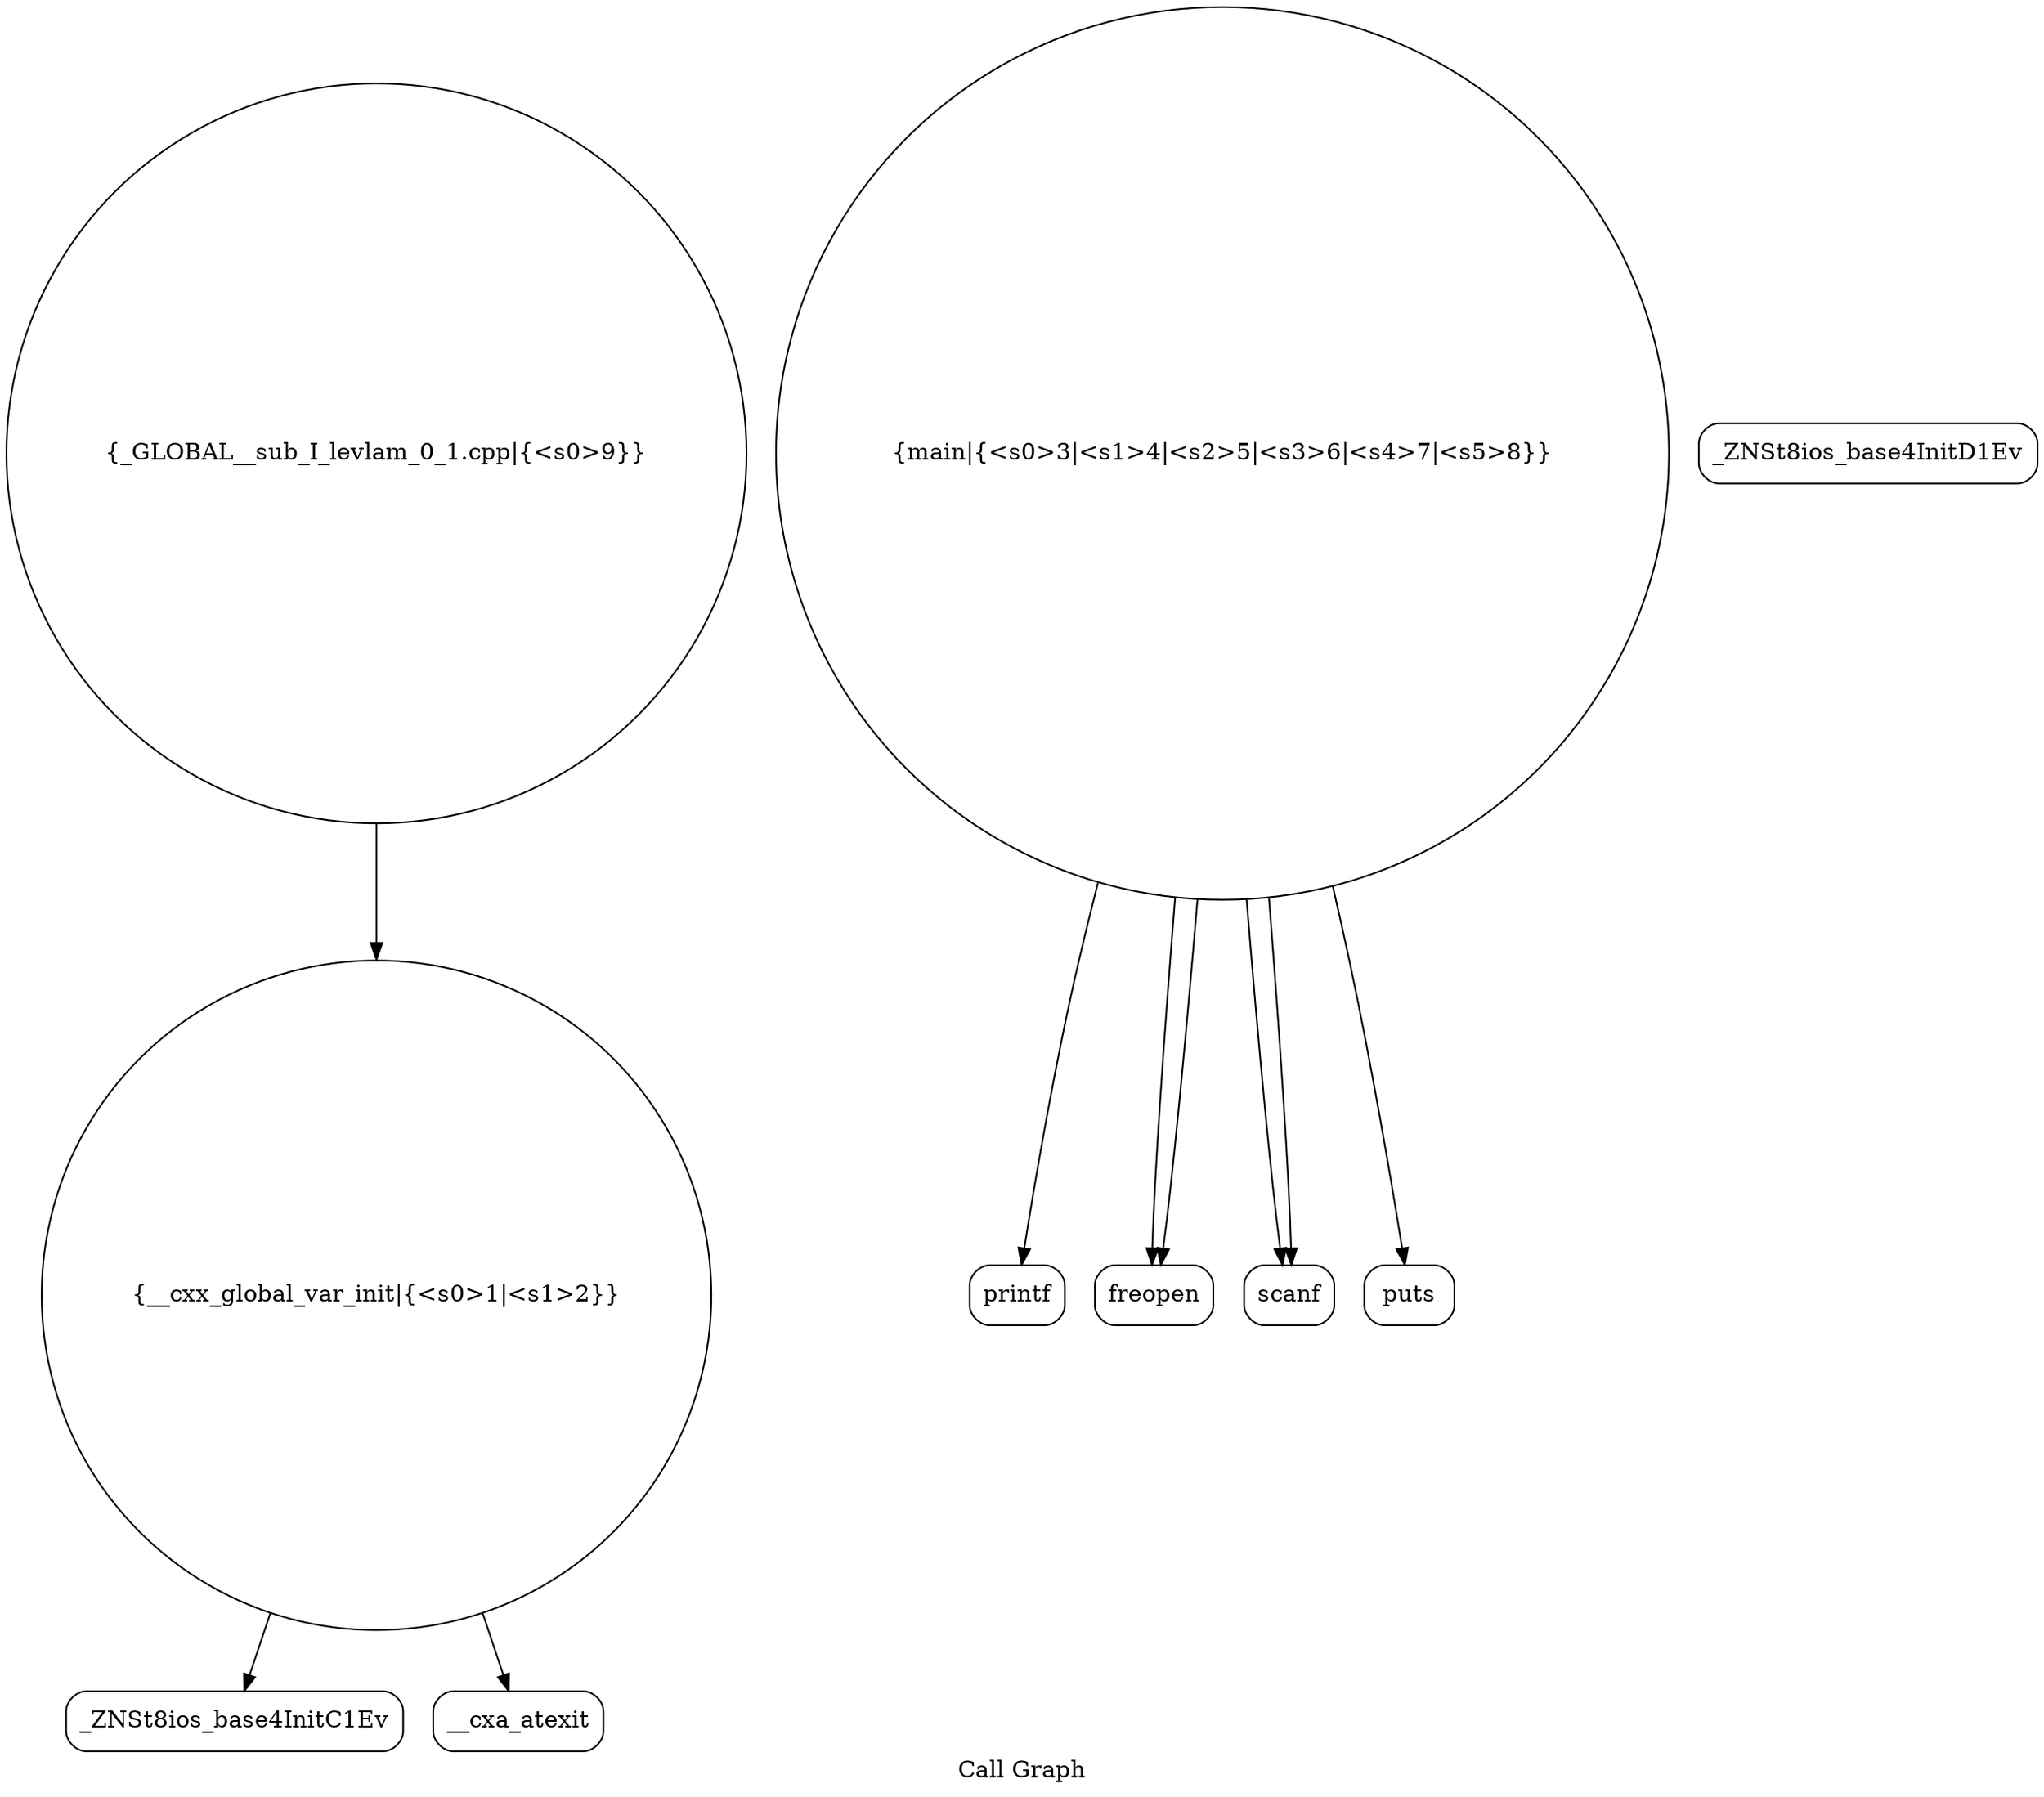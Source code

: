 digraph "Call Graph" {
	label="Call Graph";

	Node0x55b12e6cd970 [shape=record,shape=circle,label="{__cxx_global_var_init|{<s0>1|<s1>2}}"];
	Node0x55b12e6cd970:s0 -> Node0x55b12e6cde00[color=black];
	Node0x55b12e6cd970:s1 -> Node0x55b12e6cdf00[color=black];
	Node0x55b12e6ce100 [shape=record,shape=Mrecord,label="{printf}"];
	Node0x55b12e6cde80 [shape=record,shape=Mrecord,label="{_ZNSt8ios_base4InitD1Ev}"];
	Node0x55b12e6ce200 [shape=record,shape=circle,label="{_GLOBAL__sub_I_levlam_0_1.cpp|{<s0>9}}"];
	Node0x55b12e6ce200:s0 -> Node0x55b12e6cd970[color=black];
	Node0x55b12e6cdf80 [shape=record,shape=circle,label="{main|{<s0>3|<s1>4|<s2>5|<s3>6|<s4>7|<s5>8}}"];
	Node0x55b12e6cdf80:s0 -> Node0x55b12e6ce000[color=black];
	Node0x55b12e6cdf80:s1 -> Node0x55b12e6ce000[color=black];
	Node0x55b12e6cdf80:s2 -> Node0x55b12e6ce080[color=black];
	Node0x55b12e6cdf80:s3 -> Node0x55b12e6ce100[color=black];
	Node0x55b12e6cdf80:s4 -> Node0x55b12e6ce080[color=black];
	Node0x55b12e6cdf80:s5 -> Node0x55b12e6ce180[color=black];
	Node0x55b12e6ce080 [shape=record,shape=Mrecord,label="{scanf}"];
	Node0x55b12e6cde00 [shape=record,shape=Mrecord,label="{_ZNSt8ios_base4InitC1Ev}"];
	Node0x55b12e6ce180 [shape=record,shape=Mrecord,label="{puts}"];
	Node0x55b12e6cdf00 [shape=record,shape=Mrecord,label="{__cxa_atexit}"];
	Node0x55b12e6ce000 [shape=record,shape=Mrecord,label="{freopen}"];
}

